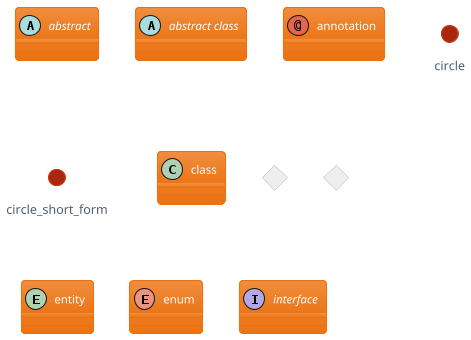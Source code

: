 ' Do not edit
' Theme Gallery
' autogenerated by script
'
@startuml
!theme aws-orange
abstract        abstract
abstract class  "abstract class"
annotation      annotation
circle          circle
()              circle_short_form
class           class
diamond         diamond
<>              diamond_short_form
entity          entity
enum            enum
interface       interface
@enduml
